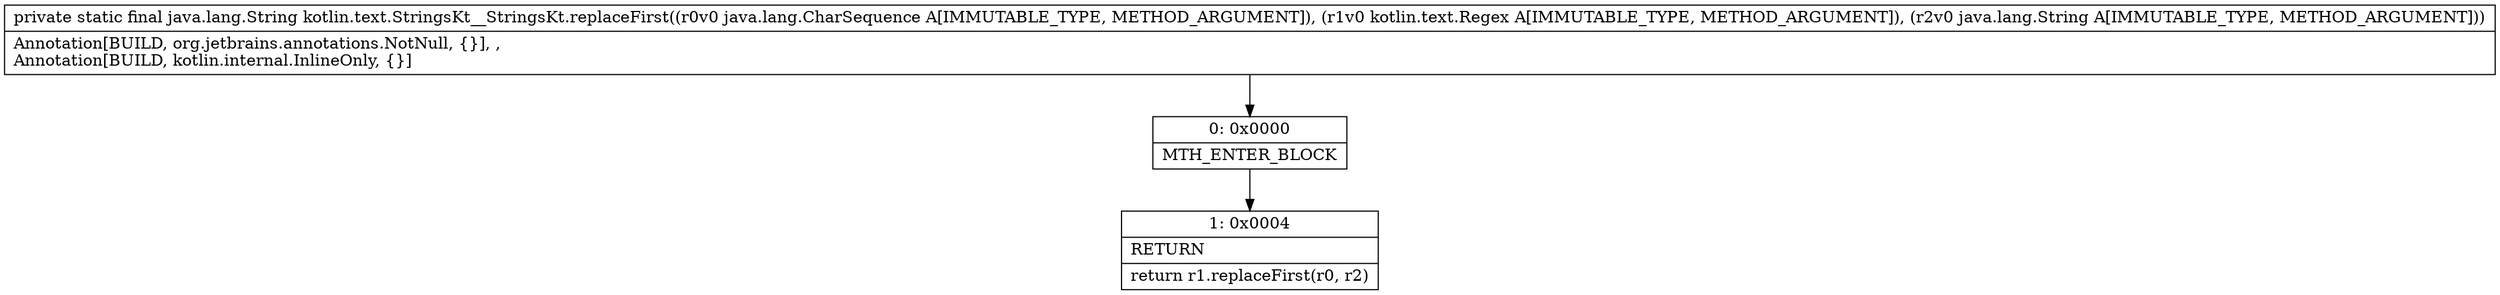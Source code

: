 digraph "CFG forkotlin.text.StringsKt__StringsKt.replaceFirst(Ljava\/lang\/CharSequence;Lkotlin\/text\/Regex;Ljava\/lang\/String;)Ljava\/lang\/String;" {
Node_0 [shape=record,label="{0\:\ 0x0000|MTH_ENTER_BLOCK\l}"];
Node_1 [shape=record,label="{1\:\ 0x0004|RETURN\l|return r1.replaceFirst(r0, r2)\l}"];
MethodNode[shape=record,label="{private static final java.lang.String kotlin.text.StringsKt__StringsKt.replaceFirst((r0v0 java.lang.CharSequence A[IMMUTABLE_TYPE, METHOD_ARGUMENT]), (r1v0 kotlin.text.Regex A[IMMUTABLE_TYPE, METHOD_ARGUMENT]), (r2v0 java.lang.String A[IMMUTABLE_TYPE, METHOD_ARGUMENT]))  | Annotation[BUILD, org.jetbrains.annotations.NotNull, \{\}], , \lAnnotation[BUILD, kotlin.internal.InlineOnly, \{\}]\l}"];
MethodNode -> Node_0;
Node_0 -> Node_1;
}

